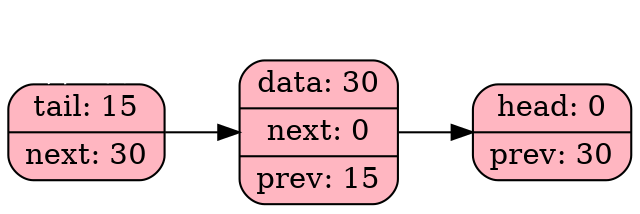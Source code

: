 digraph G { 
rankdir = LR;
node [shape = record];
 "001F1608" -> "001F1608" -> "001F1608" [arrowsize = 0.0, weight = 10000, color = "#FFFFFF"];
 "001F1608" [shape = Mrecord, style = filled, fillcolor = lightpink  label = "tail: 15 | next: 30"];
  "001F1638" [shape = Mrecord, style = filled, fillcolor = lightpink  label = "data: 30 | next: 0 | prev: 15"];
  "001F1650" [shape = Mrecord, style = filled, fillcolor = lightpink  label = "head: 0 | prev: 30"];
 "001F1608" -> "001F1638";
"001F1638" -> "001F1650";
}
